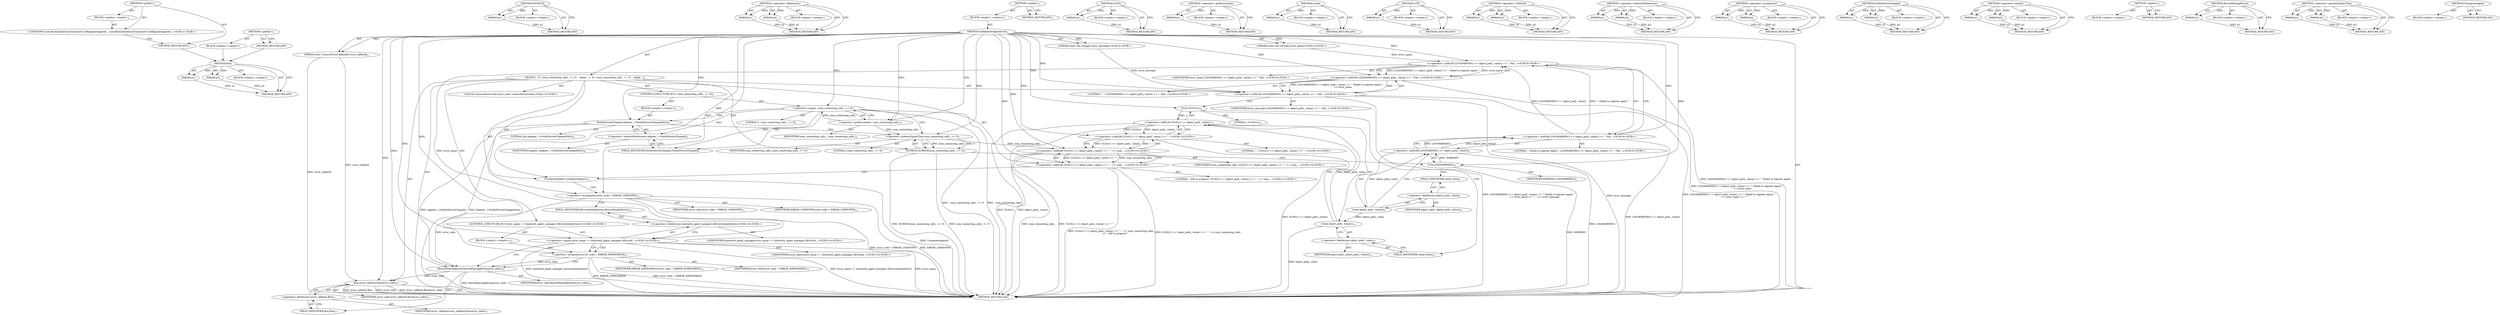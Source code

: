digraph "&lt;global&gt;" {
vulnerable_169 [label=<(METHOD,Run)>];
vulnerable_170 [label=<(PARAM,p1)>];
vulnerable_171 [label=<(PARAM,p2)>];
vulnerable_172 [label=<(BLOCK,&lt;empty&gt;,&lt;empty&gt;)>];
vulnerable_173 [label=<(METHOD_RETURN,ANY)>];
vulnerable_126 [label=<(METHOD,DCHECK)>];
vulnerable_127 [label=<(PARAM,p1)>];
vulnerable_128 [label=<(BLOCK,&lt;empty&gt;,&lt;empty&gt;)>];
vulnerable_129 [label=<(METHOD_RETURN,ANY)>];
vulnerable_148 [label=<(METHOD,&lt;operator&gt;.fieldAccess)>];
vulnerable_149 [label=<(PARAM,p1)>];
vulnerable_150 [label=<(PARAM,p2)>];
vulnerable_151 [label=<(BLOCK,&lt;empty&gt;,&lt;empty&gt;)>];
vulnerable_152 [label=<(METHOD_RETURN,ANY)>];
vulnerable_6 [label=<(METHOD,&lt;global&gt;)<SUB>1</SUB>>];
vulnerable_7 [label=<(BLOCK,&lt;empty&gt;,&lt;empty&gt;)<SUB>1</SUB>>];
vulnerable_8 [label=<(METHOD,OnRegisterAgentError)<SUB>1</SUB>>];
vulnerable_9 [label=<(PARAM,const ConnectErrorCallback&amp; error_callback)<SUB>2</SUB>>];
vulnerable_10 [label="<(PARAM,const std::string&amp; error_name)<SUB>3</SUB>>"];
vulnerable_11 [label="<(PARAM,const std::string&amp; error_message)<SUB>4</SUB>>"];
vulnerable_12 [label=<(BLOCK,{
  if (--num_connecting_calls_ == 0)
    adapt...,{
  if (--num_connecting_calls_ == 0)
    adapt...)<SUB>4</SUB>>];
vulnerable_13 [label=<(CONTROL_STRUCTURE,IF,if (--num_connecting_calls_ == 0))<SUB>5</SUB>>];
vulnerable_14 [label=<(&lt;operator&gt;.equals,--num_connecting_calls_ == 0)<SUB>5</SUB>>];
vulnerable_15 [label=<(&lt;operator&gt;.preDecrement,--num_connecting_calls_)<SUB>5</SUB>>];
vulnerable_16 [label=<(IDENTIFIER,num_connecting_calls_,--num_connecting_calls_)<SUB>5</SUB>>];
vulnerable_17 [label=<(LITERAL,0,--num_connecting_calls_ == 0)<SUB>5</SUB>>];
vulnerable_18 [label=<(BLOCK,&lt;empty&gt;,&lt;empty&gt;)<SUB>6</SUB>>];
vulnerable_19 [label=<(NotifyDeviceChanged,adapter_-&gt;NotifyDeviceChanged(this))<SUB>6</SUB>>];
vulnerable_20 [label=<(&lt;operator&gt;.indirectFieldAccess,adapter_-&gt;NotifyDeviceChanged)<SUB>6</SUB>>];
vulnerable_21 [label=<(IDENTIFIER,adapter_,adapter_-&gt;NotifyDeviceChanged(this))<SUB>6</SUB>>];
vulnerable_22 [label=<(FIELD_IDENTIFIER,NotifyDeviceChanged,NotifyDeviceChanged)<SUB>6</SUB>>];
vulnerable_23 [label=<(LITERAL,this,adapter_-&gt;NotifyDeviceChanged(this))<SUB>6</SUB>>];
vulnerable_24 [label=<(DCHECK,DCHECK(num_connecting_calls_ &gt;= 0))<SUB>7</SUB>>];
vulnerable_25 [label=<(&lt;operator&gt;.greaterEqualsThan,num_connecting_calls_ &gt;= 0)<SUB>7</SUB>>];
vulnerable_26 [label=<(IDENTIFIER,num_connecting_calls_,num_connecting_calls_ &gt;= 0)<SUB>7</SUB>>];
vulnerable_27 [label=<(LITERAL,0,num_connecting_calls_ &gt;= 0)<SUB>7</SUB>>];
vulnerable_28 [label="<(&lt;operator&gt;.shiftLeft,LOG(WARNING) &lt;&lt; object_path_.value() &lt;&lt; &quot;: Fail...)<SUB>8</SUB>>"];
vulnerable_29 [label="<(&lt;operator&gt;.shiftLeft,LOG(WARNING) &lt;&lt; object_path_.value() &lt;&lt; &quot;: Fail...)<SUB>8</SUB>>"];
vulnerable_30 [label="<(&lt;operator&gt;.shiftLeft,LOG(WARNING) &lt;&lt; object_path_.value() &lt;&lt; &quot;: Fail...)<SUB>8</SUB>>"];
vulnerable_31 [label="<(&lt;operator&gt;.shiftLeft,LOG(WARNING) &lt;&lt; object_path_.value() &lt;&lt; &quot;: Fail...)<SUB>8</SUB>>"];
vulnerable_32 [label=<(&lt;operator&gt;.shiftLeft,LOG(WARNING) &lt;&lt; object_path_.value())<SUB>8</SUB>>];
vulnerable_33 [label=<(LOG,LOG(WARNING))<SUB>8</SUB>>];
vulnerable_34 [label=<(IDENTIFIER,WARNING,LOG(WARNING))<SUB>8</SUB>>];
vulnerable_35 [label=<(value,object_path_.value())<SUB>8</SUB>>];
vulnerable_36 [label=<(&lt;operator&gt;.fieldAccess,object_path_.value)<SUB>8</SUB>>];
vulnerable_37 [label=<(IDENTIFIER,object_path_,object_path_.value())<SUB>8</SUB>>];
vulnerable_38 [label=<(FIELD_IDENTIFIER,value,value)<SUB>8</SUB>>];
vulnerable_39 [label="<(LITERAL,&quot;: Failed to register agent: &quot;,LOG(WARNING) &lt;&lt; object_path_.value() &lt;&lt; &quot;: Fail...)<SUB>8</SUB>>"];
vulnerable_40 [label="<(IDENTIFIER,error_name,LOG(WARNING) &lt;&lt; object_path_.value() &lt;&lt; &quot;: Fail...)<SUB>9</SUB>>"];
vulnerable_41 [label="<(LITERAL,&quot;: &quot;,LOG(WARNING) &lt;&lt; object_path_.value() &lt;&lt; &quot;: Fail...)<SUB>9</SUB>>"];
vulnerable_42 [label="<(IDENTIFIER,error_message,LOG(WARNING) &lt;&lt; object_path_.value() &lt;&lt; &quot;: Fail...)<SUB>9</SUB>>"];
vulnerable_43 [label="<(&lt;operator&gt;.shiftLeft,VLOG(1) &lt;&lt; object_path_.value() &lt;&lt; &quot;: &quot; &lt;&lt; num_...)<SUB>10</SUB>>"];
vulnerable_44 [label="<(&lt;operator&gt;.shiftLeft,VLOG(1) &lt;&lt; object_path_.value() &lt;&lt; &quot;: &quot; &lt;&lt; num_...)<SUB>10</SUB>>"];
vulnerable_45 [label="<(&lt;operator&gt;.shiftLeft,VLOG(1) &lt;&lt; object_path_.value() &lt;&lt; &quot;: &quot;)<SUB>10</SUB>>"];
vulnerable_46 [label=<(&lt;operator&gt;.shiftLeft,VLOG(1) &lt;&lt; object_path_.value())<SUB>10</SUB>>];
vulnerable_47 [label=<(VLOG,VLOG(1))<SUB>10</SUB>>];
vulnerable_48 [label=<(LITERAL,1,VLOG(1))<SUB>10</SUB>>];
vulnerable_49 [label=<(value,object_path_.value())<SUB>10</SUB>>];
vulnerable_50 [label=<(&lt;operator&gt;.fieldAccess,object_path_.value)<SUB>10</SUB>>];
vulnerable_51 [label=<(IDENTIFIER,object_path_,object_path_.value())<SUB>10</SUB>>];
vulnerable_52 [label=<(FIELD_IDENTIFIER,value,value)<SUB>10</SUB>>];
vulnerable_53 [label="<(LITERAL,&quot;: &quot;,VLOG(1) &lt;&lt; object_path_.value() &lt;&lt; &quot;: &quot;)<SUB>10</SUB>>"];
vulnerable_54 [label="<(IDENTIFIER,num_connecting_calls_,VLOG(1) &lt;&lt; object_path_.value() &lt;&lt; &quot;: &quot; &lt;&lt; num_...)<SUB>10</SUB>>"];
vulnerable_55 [label="<(LITERAL,&quot; still in progress&quot;,VLOG(1) &lt;&lt; object_path_.value() &lt;&lt; &quot;: &quot; &lt;&lt; num_...)<SUB>11</SUB>>"];
vulnerable_56 [label=<(UnregisterAgent,UnregisterAgent())<SUB>12</SUB>>];
vulnerable_57 [label="<(LOCAL,ConnectErrorCode error_code: ConnectErrorCode)<SUB>13</SUB>>"];
vulnerable_58 [label=<(&lt;operator&gt;.assignment,error_code = ERROR_UNKNOWN)<SUB>13</SUB>>];
vulnerable_59 [label=<(IDENTIFIER,error_code,error_code = ERROR_UNKNOWN)<SUB>13</SUB>>];
vulnerable_60 [label=<(IDENTIFIER,ERROR_UNKNOWN,error_code = ERROR_UNKNOWN)<SUB>13</SUB>>];
vulnerable_61 [label="<(CONTROL_STRUCTURE,IF,if (error_name == bluetooth_agent_manager::kErrorAlreadyExists))<SUB>14</SUB>>"];
vulnerable_62 [label="<(&lt;operator&gt;.equals,error_name == bluetooth_agent_manager::kErrorAl...)<SUB>14</SUB>>"];
vulnerable_63 [label="<(IDENTIFIER,error_name,error_name == bluetooth_agent_manager::kErrorAl...)<SUB>14</SUB>>"];
vulnerable_64 [label="<(&lt;operator&gt;.fieldAccess,bluetooth_agent_manager::kErrorAlreadyExists)<SUB>14</SUB>>"];
vulnerable_65 [label="<(IDENTIFIER,bluetooth_agent_manager,error_name == bluetooth_agent_manager::kErrorAl...)<SUB>14</SUB>>"];
vulnerable_66 [label=<(FIELD_IDENTIFIER,kErrorAlreadyExists,kErrorAlreadyExists)<SUB>14</SUB>>];
vulnerable_67 [label=<(BLOCK,&lt;empty&gt;,&lt;empty&gt;)<SUB>15</SUB>>];
vulnerable_68 [label=<(&lt;operator&gt;.assignment,error_code = ERROR_INPROGRESS)<SUB>15</SUB>>];
vulnerable_69 [label=<(IDENTIFIER,error_code,error_code = ERROR_INPROGRESS)<SUB>15</SUB>>];
vulnerable_70 [label=<(IDENTIFIER,ERROR_INPROGRESS,error_code = ERROR_INPROGRESS)<SUB>15</SUB>>];
vulnerable_71 [label=<(RecordPairingResult,RecordPairingResult(error_code))<SUB>16</SUB>>];
vulnerable_72 [label=<(IDENTIFIER,error_code,RecordPairingResult(error_code))<SUB>16</SUB>>];
vulnerable_73 [label=<(Run,error_callback.Run(error_code))<SUB>17</SUB>>];
vulnerable_74 [label=<(&lt;operator&gt;.fieldAccess,error_callback.Run)<SUB>17</SUB>>];
vulnerable_75 [label=<(IDENTIFIER,error_callback,error_callback.Run(error_code))<SUB>17</SUB>>];
vulnerable_76 [label=<(FIELD_IDENTIFIER,Run,Run)<SUB>17</SUB>>];
vulnerable_77 [label=<(IDENTIFIER,error_code,error_callback.Run(error_code))<SUB>17</SUB>>];
vulnerable_78 [label=<(METHOD_RETURN,void)<SUB>1</SUB>>];
vulnerable_80 [label=<(METHOD_RETURN,ANY)<SUB>1</SUB>>];
vulnerable_153 [label=<(METHOD,VLOG)>];
vulnerable_154 [label=<(PARAM,p1)>];
vulnerable_155 [label=<(BLOCK,&lt;empty&gt;,&lt;empty&gt;)>];
vulnerable_156 [label=<(METHOD_RETURN,ANY)>];
vulnerable_112 [label=<(METHOD,&lt;operator&gt;.preDecrement)>];
vulnerable_113 [label=<(PARAM,p1)>];
vulnerable_114 [label=<(BLOCK,&lt;empty&gt;,&lt;empty&gt;)>];
vulnerable_115 [label=<(METHOD_RETURN,ANY)>];
vulnerable_144 [label=<(METHOD,value)>];
vulnerable_145 [label=<(PARAM,p1)>];
vulnerable_146 [label=<(BLOCK,&lt;empty&gt;,&lt;empty&gt;)>];
vulnerable_147 [label=<(METHOD_RETURN,ANY)>];
vulnerable_140 [label=<(METHOD,LOG)>];
vulnerable_141 [label=<(PARAM,p1)>];
vulnerable_142 [label=<(BLOCK,&lt;empty&gt;,&lt;empty&gt;)>];
vulnerable_143 [label=<(METHOD_RETURN,ANY)>];
vulnerable_135 [label=<(METHOD,&lt;operator&gt;.shiftLeft)>];
vulnerable_136 [label=<(PARAM,p1)>];
vulnerable_137 [label=<(PARAM,p2)>];
vulnerable_138 [label=<(BLOCK,&lt;empty&gt;,&lt;empty&gt;)>];
vulnerable_139 [label=<(METHOD_RETURN,ANY)>];
vulnerable_121 [label=<(METHOD,&lt;operator&gt;.indirectFieldAccess)>];
vulnerable_122 [label=<(PARAM,p1)>];
vulnerable_123 [label=<(PARAM,p2)>];
vulnerable_124 [label=<(BLOCK,&lt;empty&gt;,&lt;empty&gt;)>];
vulnerable_125 [label=<(METHOD_RETURN,ANY)>];
vulnerable_160 [label=<(METHOD,&lt;operator&gt;.assignment)>];
vulnerable_161 [label=<(PARAM,p1)>];
vulnerable_162 [label=<(PARAM,p2)>];
vulnerable_163 [label=<(BLOCK,&lt;empty&gt;,&lt;empty&gt;)>];
vulnerable_164 [label=<(METHOD_RETURN,ANY)>];
vulnerable_116 [label=<(METHOD,NotifyDeviceChanged)>];
vulnerable_117 [label=<(PARAM,p1)>];
vulnerable_118 [label=<(PARAM,p2)>];
vulnerable_119 [label=<(BLOCK,&lt;empty&gt;,&lt;empty&gt;)>];
vulnerable_120 [label=<(METHOD_RETURN,ANY)>];
vulnerable_107 [label=<(METHOD,&lt;operator&gt;.equals)>];
vulnerable_108 [label=<(PARAM,p1)>];
vulnerable_109 [label=<(PARAM,p2)>];
vulnerable_110 [label=<(BLOCK,&lt;empty&gt;,&lt;empty&gt;)>];
vulnerable_111 [label=<(METHOD_RETURN,ANY)>];
vulnerable_101 [label=<(METHOD,&lt;global&gt;)<SUB>1</SUB>>];
vulnerable_102 [label=<(BLOCK,&lt;empty&gt;,&lt;empty&gt;)>];
vulnerable_103 [label=<(METHOD_RETURN,ANY)>];
vulnerable_165 [label=<(METHOD,RecordPairingResult)>];
vulnerable_166 [label=<(PARAM,p1)>];
vulnerable_167 [label=<(BLOCK,&lt;empty&gt;,&lt;empty&gt;)>];
vulnerable_168 [label=<(METHOD_RETURN,ANY)>];
vulnerable_130 [label=<(METHOD,&lt;operator&gt;.greaterEqualsThan)>];
vulnerable_131 [label=<(PARAM,p1)>];
vulnerable_132 [label=<(PARAM,p2)>];
vulnerable_133 [label=<(BLOCK,&lt;empty&gt;,&lt;empty&gt;)>];
vulnerable_134 [label=<(METHOD_RETURN,ANY)>];
vulnerable_157 [label=<(METHOD,UnregisterAgent)>];
vulnerable_158 [label=<(BLOCK,&lt;empty&gt;,&lt;empty&gt;)>];
vulnerable_159 [label=<(METHOD_RETURN,ANY)>];
fixed_6 [label=<(METHOD,&lt;global&gt;)<SUB>1</SUB>>];
fixed_7 [label=<(BLOCK,&lt;empty&gt;,&lt;empty&gt;)<SUB>1</SUB>>];
fixed_8 [label="<(UNKNOWN,void BluetoothDeviceChromeOS::OnRegisterAgentEr...,void BluetoothDeviceChromeOS::OnRegisterAgentEr...)<SUB>1</SUB>>"];
fixed_9 [label=<(METHOD_RETURN,ANY)<SUB>1</SUB>>];
fixed_14 [label=<(METHOD,&lt;global&gt;)<SUB>1</SUB>>];
fixed_15 [label=<(BLOCK,&lt;empty&gt;,&lt;empty&gt;)>];
fixed_16 [label=<(METHOD_RETURN,ANY)>];
vulnerable_169 -> vulnerable_170  [key=0, label="AST: "];
vulnerable_169 -> vulnerable_170  [key=1, label="DDG: "];
vulnerable_169 -> vulnerable_172  [key=0, label="AST: "];
vulnerable_169 -> vulnerable_171  [key=0, label="AST: "];
vulnerable_169 -> vulnerable_171  [key=1, label="DDG: "];
vulnerable_169 -> vulnerable_173  [key=0, label="AST: "];
vulnerable_169 -> vulnerable_173  [key=1, label="CFG: "];
vulnerable_170 -> vulnerable_173  [key=0, label="DDG: p1"];
vulnerable_171 -> vulnerable_173  [key=0, label="DDG: p2"];
vulnerable_126 -> vulnerable_127  [key=0, label="AST: "];
vulnerable_126 -> vulnerable_127  [key=1, label="DDG: "];
vulnerable_126 -> vulnerable_128  [key=0, label="AST: "];
vulnerable_126 -> vulnerable_129  [key=0, label="AST: "];
vulnerable_126 -> vulnerable_129  [key=1, label="CFG: "];
vulnerable_127 -> vulnerable_129  [key=0, label="DDG: p1"];
vulnerable_148 -> vulnerable_149  [key=0, label="AST: "];
vulnerable_148 -> vulnerable_149  [key=1, label="DDG: "];
vulnerable_148 -> vulnerable_151  [key=0, label="AST: "];
vulnerable_148 -> vulnerable_150  [key=0, label="AST: "];
vulnerable_148 -> vulnerable_150  [key=1, label="DDG: "];
vulnerable_148 -> vulnerable_152  [key=0, label="AST: "];
vulnerable_148 -> vulnerable_152  [key=1, label="CFG: "];
vulnerable_149 -> vulnerable_152  [key=0, label="DDG: p1"];
vulnerable_150 -> vulnerable_152  [key=0, label="DDG: p2"];
vulnerable_6 -> vulnerable_7  [key=0, label="AST: "];
vulnerable_6 -> vulnerable_80  [key=0, label="AST: "];
vulnerable_6 -> vulnerable_80  [key=1, label="CFG: "];
vulnerable_7 -> vulnerable_8  [key=0, label="AST: "];
vulnerable_8 -> vulnerable_9  [key=0, label="AST: "];
vulnerable_8 -> vulnerable_9  [key=1, label="DDG: "];
vulnerable_8 -> vulnerable_10  [key=0, label="AST: "];
vulnerable_8 -> vulnerable_10  [key=1, label="DDG: "];
vulnerable_8 -> vulnerable_11  [key=0, label="AST: "];
vulnerable_8 -> vulnerable_11  [key=1, label="DDG: "];
vulnerable_8 -> vulnerable_12  [key=0, label="AST: "];
vulnerable_8 -> vulnerable_78  [key=0, label="AST: "];
vulnerable_8 -> vulnerable_15  [key=0, label="CFG: "];
vulnerable_8 -> vulnerable_15  [key=1, label="DDG: "];
vulnerable_8 -> vulnerable_56  [key=0, label="DDG: "];
vulnerable_8 -> vulnerable_58  [key=0, label="DDG: "];
vulnerable_8 -> vulnerable_28  [key=0, label="DDG: "];
vulnerable_8 -> vulnerable_43  [key=0, label="DDG: "];
vulnerable_8 -> vulnerable_71  [key=0, label="DDG: "];
vulnerable_8 -> vulnerable_73  [key=0, label="DDG: "];
vulnerable_8 -> vulnerable_14  [key=0, label="DDG: "];
vulnerable_8 -> vulnerable_25  [key=0, label="DDG: "];
vulnerable_8 -> vulnerable_29  [key=0, label="DDG: "];
vulnerable_8 -> vulnerable_44  [key=0, label="DDG: "];
vulnerable_8 -> vulnerable_62  [key=0, label="DDG: "];
vulnerable_8 -> vulnerable_68  [key=0, label="DDG: "];
vulnerable_8 -> vulnerable_19  [key=0, label="DDG: "];
vulnerable_8 -> vulnerable_30  [key=0, label="DDG: "];
vulnerable_8 -> vulnerable_45  [key=0, label="DDG: "];
vulnerable_8 -> vulnerable_31  [key=0, label="DDG: "];
vulnerable_8 -> vulnerable_47  [key=0, label="DDG: "];
vulnerable_8 -> vulnerable_33  [key=0, label="DDG: "];
vulnerable_9 -> vulnerable_78  [key=0, label="DDG: error_callback"];
vulnerable_9 -> vulnerable_73  [key=0, label="DDG: error_callback"];
vulnerable_10 -> vulnerable_30  [key=0, label="DDG: error_name"];
vulnerable_11 -> vulnerable_28  [key=0, label="DDG: error_message"];
vulnerable_12 -> vulnerable_13  [key=0, label="AST: "];
vulnerable_12 -> vulnerable_24  [key=0, label="AST: "];
vulnerable_12 -> vulnerable_28  [key=0, label="AST: "];
vulnerable_12 -> vulnerable_43  [key=0, label="AST: "];
vulnerable_12 -> vulnerable_56  [key=0, label="AST: "];
vulnerable_12 -> vulnerable_57  [key=0, label="AST: "];
vulnerable_12 -> vulnerable_58  [key=0, label="AST: "];
vulnerable_12 -> vulnerable_61  [key=0, label="AST: "];
vulnerable_12 -> vulnerable_71  [key=0, label="AST: "];
vulnerable_12 -> vulnerable_73  [key=0, label="AST: "];
vulnerable_13 -> vulnerable_14  [key=0, label="AST: "];
vulnerable_13 -> vulnerable_18  [key=0, label="AST: "];
vulnerable_14 -> vulnerable_15  [key=0, label="AST: "];
vulnerable_14 -> vulnerable_17  [key=0, label="AST: "];
vulnerable_14 -> vulnerable_22  [key=0, label="CFG: "];
vulnerable_14 -> vulnerable_22  [key=1, label="CDG: "];
vulnerable_14 -> vulnerable_25  [key=0, label="CFG: "];
vulnerable_14 -> vulnerable_78  [key=0, label="DDG: --num_connecting_calls_"];
vulnerable_14 -> vulnerable_78  [key=1, label="DDG: --num_connecting_calls_ == 0"];
vulnerable_14 -> vulnerable_20  [key=0, label="CDG: "];
vulnerable_14 -> vulnerable_19  [key=0, label="CDG: "];
vulnerable_15 -> vulnerable_16  [key=0, label="AST: "];
vulnerable_15 -> vulnerable_14  [key=0, label="CFG: "];
vulnerable_15 -> vulnerable_14  [key=1, label="DDG: num_connecting_calls_"];
vulnerable_15 -> vulnerable_25  [key=0, label="DDG: num_connecting_calls_"];
vulnerable_18 -> vulnerable_19  [key=0, label="AST: "];
vulnerable_19 -> vulnerable_20  [key=0, label="AST: "];
vulnerable_19 -> vulnerable_23  [key=0, label="AST: "];
vulnerable_19 -> vulnerable_25  [key=0, label="CFG: "];
vulnerable_19 -> vulnerable_78  [key=0, label="DDG: adapter_-&gt;NotifyDeviceChanged"];
vulnerable_19 -> vulnerable_78  [key=1, label="DDG: adapter_-&gt;NotifyDeviceChanged(this)"];
vulnerable_20 -> vulnerable_21  [key=0, label="AST: "];
vulnerable_20 -> vulnerable_22  [key=0, label="AST: "];
vulnerable_20 -> vulnerable_19  [key=0, label="CFG: "];
vulnerable_22 -> vulnerable_20  [key=0, label="CFG: "];
vulnerable_24 -> vulnerable_25  [key=0, label="AST: "];
vulnerable_24 -> vulnerable_33  [key=0, label="CFG: "];
vulnerable_24 -> vulnerable_78  [key=0, label="DDG: num_connecting_calls_ &gt;= 0"];
vulnerable_24 -> vulnerable_78  [key=1, label="DDG: DCHECK(num_connecting_calls_ &gt;= 0)"];
vulnerable_25 -> vulnerable_26  [key=0, label="AST: "];
vulnerable_25 -> vulnerable_27  [key=0, label="AST: "];
vulnerable_25 -> vulnerable_24  [key=0, label="CFG: "];
vulnerable_25 -> vulnerable_24  [key=1, label="DDG: num_connecting_calls_"];
vulnerable_25 -> vulnerable_24  [key=2, label="DDG: 0"];
vulnerable_25 -> vulnerable_44  [key=0, label="DDG: num_connecting_calls_"];
vulnerable_28 -> vulnerable_29  [key=0, label="AST: "];
vulnerable_28 -> vulnerable_42  [key=0, label="AST: "];
vulnerable_28 -> vulnerable_47  [key=0, label="CFG: "];
vulnerable_28 -> vulnerable_78  [key=0, label="DDG: LOG(WARNING) &lt;&lt; object_path_.value() &lt;&lt; &quot;: Failed to register agent: &quot;
               &lt;&lt; error_name &lt;&lt; &quot;: &quot;"];
vulnerable_28 -> vulnerable_78  [key=1, label="DDG: error_message"];
vulnerable_28 -> vulnerable_78  [key=2, label="DDG: LOG(WARNING) &lt;&lt; object_path_.value() &lt;&lt; &quot;: Failed to register agent: &quot;
               &lt;&lt; error_name &lt;&lt; &quot;: &quot; &lt;&lt; error_message"];
vulnerable_29 -> vulnerable_30  [key=0, label="AST: "];
vulnerable_29 -> vulnerable_41  [key=0, label="AST: "];
vulnerable_29 -> vulnerable_28  [key=0, label="CFG: "];
vulnerable_29 -> vulnerable_28  [key=1, label="DDG: LOG(WARNING) &lt;&lt; object_path_.value() &lt;&lt; &quot;: Failed to register agent: &quot;
               &lt;&lt; error_name"];
vulnerable_29 -> vulnerable_28  [key=2, label="DDG: &quot;: &quot;"];
vulnerable_29 -> vulnerable_78  [key=0, label="DDG: LOG(WARNING) &lt;&lt; object_path_.value() &lt;&lt; &quot;: Failed to register agent: &quot;
               &lt;&lt; error_name"];
vulnerable_30 -> vulnerable_31  [key=0, label="AST: "];
vulnerable_30 -> vulnerable_40  [key=0, label="AST: "];
vulnerable_30 -> vulnerable_29  [key=0, label="CFG: "];
vulnerable_30 -> vulnerable_29  [key=1, label="DDG: LOG(WARNING) &lt;&lt; object_path_.value() &lt;&lt; &quot;: Failed to register agent: &quot;"];
vulnerable_30 -> vulnerable_29  [key=2, label="DDG: error_name"];
vulnerable_30 -> vulnerable_78  [key=0, label="DDG: LOG(WARNING) &lt;&lt; object_path_.value() &lt;&lt; &quot;: Failed to register agent: &quot;"];
vulnerable_30 -> vulnerable_62  [key=0, label="DDG: error_name"];
vulnerable_31 -> vulnerable_32  [key=0, label="AST: "];
vulnerable_31 -> vulnerable_39  [key=0, label="AST: "];
vulnerable_31 -> vulnerable_30  [key=0, label="CFG: "];
vulnerable_31 -> vulnerable_30  [key=1, label="DDG: LOG(WARNING) &lt;&lt; object_path_.value()"];
vulnerable_31 -> vulnerable_30  [key=2, label="DDG: &quot;: Failed to register agent: &quot;"];
vulnerable_31 -> vulnerable_78  [key=0, label="DDG: LOG(WARNING) &lt;&lt; object_path_.value()"];
vulnerable_32 -> vulnerable_33  [key=0, label="AST: "];
vulnerable_32 -> vulnerable_35  [key=0, label="AST: "];
vulnerable_32 -> vulnerable_31  [key=0, label="CFG: "];
vulnerable_32 -> vulnerable_31  [key=1, label="DDG: LOG(WARNING)"];
vulnerable_32 -> vulnerable_31  [key=2, label="DDG: object_path_.value()"];
vulnerable_32 -> vulnerable_78  [key=0, label="DDG: LOG(WARNING)"];
vulnerable_33 -> vulnerable_34  [key=0, label="AST: "];
vulnerable_33 -> vulnerable_38  [key=0, label="CFG: "];
vulnerable_33 -> vulnerable_78  [key=0, label="DDG: WARNING"];
vulnerable_33 -> vulnerable_32  [key=0, label="DDG: WARNING"];
vulnerable_35 -> vulnerable_36  [key=0, label="AST: "];
vulnerable_35 -> vulnerable_32  [key=0, label="CFG: "];
vulnerable_35 -> vulnerable_32  [key=1, label="DDG: object_path_.value"];
vulnerable_35 -> vulnerable_49  [key=0, label="DDG: object_path_.value"];
vulnerable_36 -> vulnerable_37  [key=0, label="AST: "];
vulnerable_36 -> vulnerable_38  [key=0, label="AST: "];
vulnerable_36 -> vulnerable_35  [key=0, label="CFG: "];
vulnerable_38 -> vulnerable_36  [key=0, label="CFG: "];
vulnerable_43 -> vulnerable_44  [key=0, label="AST: "];
vulnerable_43 -> vulnerable_55  [key=0, label="AST: "];
vulnerable_43 -> vulnerable_56  [key=0, label="CFG: "];
vulnerable_43 -> vulnerable_78  [key=0, label="DDG: VLOG(1) &lt;&lt; object_path_.value() &lt;&lt; &quot;: &quot; &lt;&lt; num_connecting_calls_"];
vulnerable_43 -> vulnerable_78  [key=1, label="DDG: VLOG(1) &lt;&lt; object_path_.value() &lt;&lt; &quot;: &quot; &lt;&lt; num_connecting_calls_
          &lt;&lt; &quot; still in progress&quot;"];
vulnerable_44 -> vulnerable_45  [key=0, label="AST: "];
vulnerable_44 -> vulnerable_54  [key=0, label="AST: "];
vulnerable_44 -> vulnerable_43  [key=0, label="CFG: "];
vulnerable_44 -> vulnerable_43  [key=1, label="DDG: VLOG(1) &lt;&lt; object_path_.value() &lt;&lt; &quot;: &quot;"];
vulnerable_44 -> vulnerable_43  [key=2, label="DDG: num_connecting_calls_"];
vulnerable_44 -> vulnerable_78  [key=0, label="DDG: VLOG(1) &lt;&lt; object_path_.value() &lt;&lt; &quot;: &quot;"];
vulnerable_44 -> vulnerable_78  [key=1, label="DDG: num_connecting_calls_"];
vulnerable_45 -> vulnerable_46  [key=0, label="AST: "];
vulnerable_45 -> vulnerable_53  [key=0, label="AST: "];
vulnerable_45 -> vulnerable_44  [key=0, label="CFG: "];
vulnerable_45 -> vulnerable_44  [key=1, label="DDG: VLOG(1) &lt;&lt; object_path_.value()"];
vulnerable_45 -> vulnerable_44  [key=2, label="DDG: &quot;: &quot;"];
vulnerable_45 -> vulnerable_78  [key=0, label="DDG: VLOG(1) &lt;&lt; object_path_.value()"];
vulnerable_46 -> vulnerable_47  [key=0, label="AST: "];
vulnerable_46 -> vulnerable_49  [key=0, label="AST: "];
vulnerable_46 -> vulnerable_45  [key=0, label="CFG: "];
vulnerable_46 -> vulnerable_45  [key=1, label="DDG: VLOG(1)"];
vulnerable_46 -> vulnerable_45  [key=2, label="DDG: object_path_.value()"];
vulnerable_46 -> vulnerable_78  [key=0, label="DDG: VLOG(1)"];
vulnerable_46 -> vulnerable_78  [key=1, label="DDG: object_path_.value()"];
vulnerable_47 -> vulnerable_48  [key=0, label="AST: "];
vulnerable_47 -> vulnerable_52  [key=0, label="CFG: "];
vulnerable_47 -> vulnerable_46  [key=0, label="DDG: 1"];
vulnerable_49 -> vulnerable_50  [key=0, label="AST: "];
vulnerable_49 -> vulnerable_46  [key=0, label="CFG: "];
vulnerable_49 -> vulnerable_46  [key=1, label="DDG: object_path_.value"];
vulnerable_49 -> vulnerable_78  [key=0, label="DDG: object_path_.value"];
vulnerable_50 -> vulnerable_51  [key=0, label="AST: "];
vulnerable_50 -> vulnerable_52  [key=0, label="AST: "];
vulnerable_50 -> vulnerable_49  [key=0, label="CFG: "];
vulnerable_52 -> vulnerable_50  [key=0, label="CFG: "];
vulnerable_56 -> vulnerable_58  [key=0, label="CFG: "];
vulnerable_56 -> vulnerable_78  [key=0, label="DDG: UnregisterAgent()"];
vulnerable_58 -> vulnerable_59  [key=0, label="AST: "];
vulnerable_58 -> vulnerable_60  [key=0, label="AST: "];
vulnerable_58 -> vulnerable_66  [key=0, label="CFG: "];
vulnerable_58 -> vulnerable_78  [key=0, label="DDG: error_code = ERROR_UNKNOWN"];
vulnerable_58 -> vulnerable_78  [key=1, label="DDG: ERROR_UNKNOWN"];
vulnerable_58 -> vulnerable_71  [key=0, label="DDG: error_code"];
vulnerable_61 -> vulnerable_62  [key=0, label="AST: "];
vulnerable_61 -> vulnerable_67  [key=0, label="AST: "];
vulnerable_62 -> vulnerable_63  [key=0, label="AST: "];
vulnerable_62 -> vulnerable_64  [key=0, label="AST: "];
vulnerable_62 -> vulnerable_68  [key=0, label="CFG: "];
vulnerable_62 -> vulnerable_68  [key=1, label="CDG: "];
vulnerable_62 -> vulnerable_71  [key=0, label="CFG: "];
vulnerable_62 -> vulnerable_78  [key=0, label="DDG: error_name"];
vulnerable_62 -> vulnerable_78  [key=1, label="DDG: bluetooth_agent_manager::kErrorAlreadyExists"];
vulnerable_62 -> vulnerable_78  [key=2, label="DDG: error_name == bluetooth_agent_manager::kErrorAlreadyExists"];
vulnerable_64 -> vulnerable_65  [key=0, label="AST: "];
vulnerable_64 -> vulnerable_66  [key=0, label="AST: "];
vulnerable_64 -> vulnerable_62  [key=0, label="CFG: "];
vulnerable_66 -> vulnerable_64  [key=0, label="CFG: "];
vulnerable_67 -> vulnerable_68  [key=0, label="AST: "];
vulnerable_68 -> vulnerable_69  [key=0, label="AST: "];
vulnerable_68 -> vulnerable_70  [key=0, label="AST: "];
vulnerable_68 -> vulnerable_71  [key=0, label="CFG: "];
vulnerable_68 -> vulnerable_71  [key=1, label="DDG: error_code"];
vulnerable_68 -> vulnerable_78  [key=0, label="DDG: error_code = ERROR_INPROGRESS"];
vulnerable_68 -> vulnerable_78  [key=1, label="DDG: ERROR_INPROGRESS"];
vulnerable_71 -> vulnerable_72  [key=0, label="AST: "];
vulnerable_71 -> vulnerable_76  [key=0, label="CFG: "];
vulnerable_71 -> vulnerable_78  [key=0, label="DDG: RecordPairingResult(error_code)"];
vulnerable_71 -> vulnerable_73  [key=0, label="DDG: error_code"];
vulnerable_73 -> vulnerable_74  [key=0, label="AST: "];
vulnerable_73 -> vulnerable_77  [key=0, label="AST: "];
vulnerable_73 -> vulnerable_78  [key=0, label="CFG: "];
vulnerable_73 -> vulnerable_78  [key=1, label="DDG: error_callback.Run"];
vulnerable_73 -> vulnerable_78  [key=2, label="DDG: error_code"];
vulnerable_73 -> vulnerable_78  [key=3, label="DDG: error_callback.Run(error_code)"];
vulnerable_74 -> vulnerable_75  [key=0, label="AST: "];
vulnerable_74 -> vulnerable_76  [key=0, label="AST: "];
vulnerable_74 -> vulnerable_73  [key=0, label="CFG: "];
vulnerable_76 -> vulnerable_74  [key=0, label="CFG: "];
vulnerable_153 -> vulnerable_154  [key=0, label="AST: "];
vulnerable_153 -> vulnerable_154  [key=1, label="DDG: "];
vulnerable_153 -> vulnerable_155  [key=0, label="AST: "];
vulnerable_153 -> vulnerable_156  [key=0, label="AST: "];
vulnerable_153 -> vulnerable_156  [key=1, label="CFG: "];
vulnerable_154 -> vulnerable_156  [key=0, label="DDG: p1"];
vulnerable_112 -> vulnerable_113  [key=0, label="AST: "];
vulnerable_112 -> vulnerable_113  [key=1, label="DDG: "];
vulnerable_112 -> vulnerable_114  [key=0, label="AST: "];
vulnerable_112 -> vulnerable_115  [key=0, label="AST: "];
vulnerable_112 -> vulnerable_115  [key=1, label="CFG: "];
vulnerable_113 -> vulnerable_115  [key=0, label="DDG: p1"];
vulnerable_144 -> vulnerable_145  [key=0, label="AST: "];
vulnerable_144 -> vulnerable_145  [key=1, label="DDG: "];
vulnerable_144 -> vulnerable_146  [key=0, label="AST: "];
vulnerable_144 -> vulnerable_147  [key=0, label="AST: "];
vulnerable_144 -> vulnerable_147  [key=1, label="CFG: "];
vulnerable_145 -> vulnerable_147  [key=0, label="DDG: p1"];
vulnerable_140 -> vulnerable_141  [key=0, label="AST: "];
vulnerable_140 -> vulnerable_141  [key=1, label="DDG: "];
vulnerable_140 -> vulnerable_142  [key=0, label="AST: "];
vulnerable_140 -> vulnerable_143  [key=0, label="AST: "];
vulnerable_140 -> vulnerable_143  [key=1, label="CFG: "];
vulnerable_141 -> vulnerable_143  [key=0, label="DDG: p1"];
vulnerable_135 -> vulnerable_136  [key=0, label="AST: "];
vulnerable_135 -> vulnerable_136  [key=1, label="DDG: "];
vulnerable_135 -> vulnerable_138  [key=0, label="AST: "];
vulnerable_135 -> vulnerable_137  [key=0, label="AST: "];
vulnerable_135 -> vulnerable_137  [key=1, label="DDG: "];
vulnerable_135 -> vulnerable_139  [key=0, label="AST: "];
vulnerable_135 -> vulnerable_139  [key=1, label="CFG: "];
vulnerable_136 -> vulnerable_139  [key=0, label="DDG: p1"];
vulnerable_137 -> vulnerable_139  [key=0, label="DDG: p2"];
vulnerable_121 -> vulnerable_122  [key=0, label="AST: "];
vulnerable_121 -> vulnerable_122  [key=1, label="DDG: "];
vulnerable_121 -> vulnerable_124  [key=0, label="AST: "];
vulnerable_121 -> vulnerable_123  [key=0, label="AST: "];
vulnerable_121 -> vulnerable_123  [key=1, label="DDG: "];
vulnerable_121 -> vulnerable_125  [key=0, label="AST: "];
vulnerable_121 -> vulnerable_125  [key=1, label="CFG: "];
vulnerable_122 -> vulnerable_125  [key=0, label="DDG: p1"];
vulnerable_123 -> vulnerable_125  [key=0, label="DDG: p2"];
vulnerable_160 -> vulnerable_161  [key=0, label="AST: "];
vulnerable_160 -> vulnerable_161  [key=1, label="DDG: "];
vulnerable_160 -> vulnerable_163  [key=0, label="AST: "];
vulnerable_160 -> vulnerable_162  [key=0, label="AST: "];
vulnerable_160 -> vulnerable_162  [key=1, label="DDG: "];
vulnerable_160 -> vulnerable_164  [key=0, label="AST: "];
vulnerable_160 -> vulnerable_164  [key=1, label="CFG: "];
vulnerable_161 -> vulnerable_164  [key=0, label="DDG: p1"];
vulnerable_162 -> vulnerable_164  [key=0, label="DDG: p2"];
vulnerable_116 -> vulnerable_117  [key=0, label="AST: "];
vulnerable_116 -> vulnerable_117  [key=1, label="DDG: "];
vulnerable_116 -> vulnerable_119  [key=0, label="AST: "];
vulnerable_116 -> vulnerable_118  [key=0, label="AST: "];
vulnerable_116 -> vulnerable_118  [key=1, label="DDG: "];
vulnerable_116 -> vulnerable_120  [key=0, label="AST: "];
vulnerable_116 -> vulnerable_120  [key=1, label="CFG: "];
vulnerable_117 -> vulnerable_120  [key=0, label="DDG: p1"];
vulnerable_118 -> vulnerable_120  [key=0, label="DDG: p2"];
vulnerable_107 -> vulnerable_108  [key=0, label="AST: "];
vulnerable_107 -> vulnerable_108  [key=1, label="DDG: "];
vulnerable_107 -> vulnerable_110  [key=0, label="AST: "];
vulnerable_107 -> vulnerable_109  [key=0, label="AST: "];
vulnerable_107 -> vulnerable_109  [key=1, label="DDG: "];
vulnerable_107 -> vulnerable_111  [key=0, label="AST: "];
vulnerable_107 -> vulnerable_111  [key=1, label="CFG: "];
vulnerable_108 -> vulnerable_111  [key=0, label="DDG: p1"];
vulnerable_109 -> vulnerable_111  [key=0, label="DDG: p2"];
vulnerable_101 -> vulnerable_102  [key=0, label="AST: "];
vulnerable_101 -> vulnerable_103  [key=0, label="AST: "];
vulnerable_101 -> vulnerable_103  [key=1, label="CFG: "];
vulnerable_165 -> vulnerable_166  [key=0, label="AST: "];
vulnerable_165 -> vulnerable_166  [key=1, label="DDG: "];
vulnerable_165 -> vulnerable_167  [key=0, label="AST: "];
vulnerable_165 -> vulnerable_168  [key=0, label="AST: "];
vulnerable_165 -> vulnerable_168  [key=1, label="CFG: "];
vulnerable_166 -> vulnerable_168  [key=0, label="DDG: p1"];
vulnerable_130 -> vulnerable_131  [key=0, label="AST: "];
vulnerable_130 -> vulnerable_131  [key=1, label="DDG: "];
vulnerable_130 -> vulnerable_133  [key=0, label="AST: "];
vulnerable_130 -> vulnerable_132  [key=0, label="AST: "];
vulnerable_130 -> vulnerable_132  [key=1, label="DDG: "];
vulnerable_130 -> vulnerable_134  [key=0, label="AST: "];
vulnerable_130 -> vulnerable_134  [key=1, label="CFG: "];
vulnerable_131 -> vulnerable_134  [key=0, label="DDG: p1"];
vulnerable_132 -> vulnerable_134  [key=0, label="DDG: p2"];
vulnerable_157 -> vulnerable_158  [key=0, label="AST: "];
vulnerable_157 -> vulnerable_159  [key=0, label="AST: "];
vulnerable_157 -> vulnerable_159  [key=1, label="CFG: "];
fixed_6 -> fixed_7  [key=0, label="AST: "];
fixed_6 -> fixed_9  [key=0, label="AST: "];
fixed_6 -> fixed_8  [key=0, label="CFG: "];
fixed_7 -> fixed_8  [key=0, label="AST: "];
fixed_8 -> fixed_9  [key=0, label="CFG: "];
fixed_9 -> vulnerable_169  [key=0];
fixed_14 -> fixed_15  [key=0, label="AST: "];
fixed_14 -> fixed_16  [key=0, label="AST: "];
fixed_14 -> fixed_16  [key=1, label="CFG: "];
fixed_15 -> vulnerable_169  [key=0];
fixed_16 -> vulnerable_169  [key=0];
}
